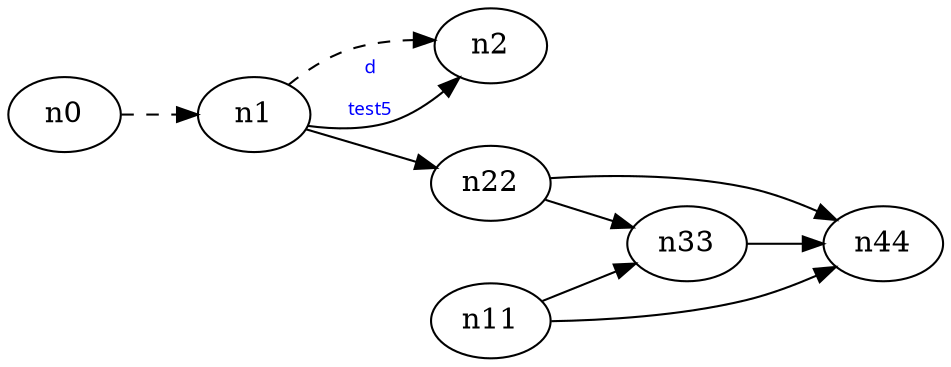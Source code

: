 digraph test5 {
	rankdir=LR;
	fontcolor=blue; /* c-1; c1; c0 -- c1 */
	n0 -> n1 -> n2[style=dashed];
	n1 -> n2 [fontname="comic sans", label="d\n\l\G", fontcolor=blue, fontsize=9];
	n1 -> n22;
	n11 -> n33;
	n11 -> n44;
	n22 -> n33;
	n22 -> n44;
	n33 -> n44;
}
